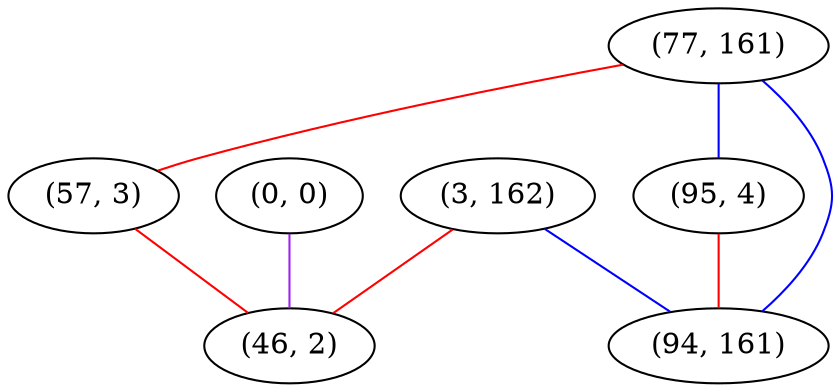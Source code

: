 graph "" {
"(77, 161)";
"(3, 162)";
"(57, 3)";
"(95, 4)";
"(94, 161)";
"(0, 0)";
"(46, 2)";
"(77, 161)" -- "(95, 4)"  [color=blue, key=0, weight=3];
"(77, 161)" -- "(94, 161)"  [color=blue, key=0, weight=3];
"(77, 161)" -- "(57, 3)"  [color=red, key=0, weight=1];
"(3, 162)" -- "(94, 161)"  [color=blue, key=0, weight=3];
"(3, 162)" -- "(46, 2)"  [color=red, key=0, weight=1];
"(57, 3)" -- "(46, 2)"  [color=red, key=0, weight=1];
"(95, 4)" -- "(94, 161)"  [color=red, key=0, weight=1];
"(0, 0)" -- "(46, 2)"  [color=purple, key=0, weight=4];
}
